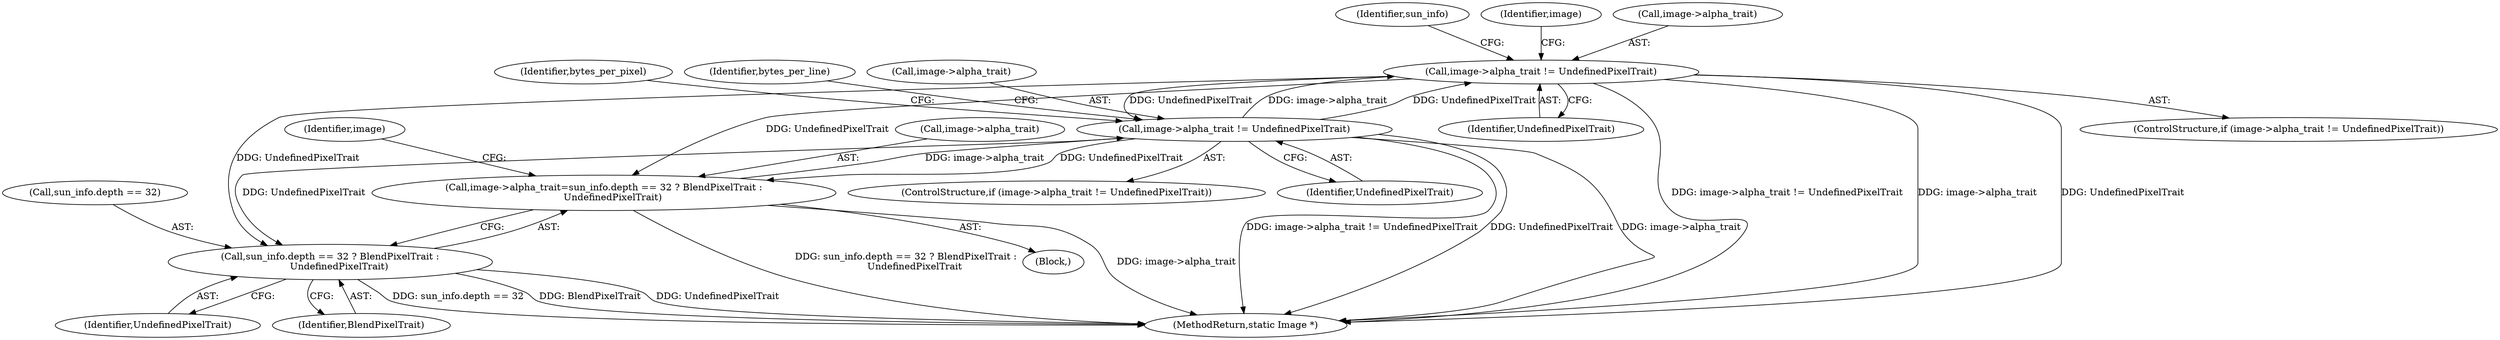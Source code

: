 digraph "0_ImageMagick_bd96074b254c6607a0f7731e59f923ad19d5a46d@pointer" {
"1001427" [label="(Call,image->alpha_trait != UndefinedPixelTrait)"];
"1001320" [label="(Call,image->alpha_trait != UndefinedPixelTrait)"];
"1000675" [label="(Call,image->alpha_trait=sun_info.depth == 32 ? BlendPixelTrait :\n      UndefinedPixelTrait)"];
"1001427" [label="(Call,image->alpha_trait != UndefinedPixelTrait)"];
"1000679" [label="(Call,sun_info.depth == 32 ? BlendPixelTrait :\n      UndefinedPixelTrait)"];
"1001320" [label="(Call,image->alpha_trait != UndefinedPixelTrait)"];
"1001319" [label="(ControlStructure,if (image->alpha_trait != UndefinedPixelTrait))"];
"1000689" [label="(Identifier,image)"];
"1000675" [label="(Call,image->alpha_trait=sun_info.depth == 32 ? BlendPixelTrait :\n      UndefinedPixelTrait)"];
"1001326" [label="(Identifier,bytes_per_pixel)"];
"1001431" [label="(Identifier,UndefinedPixelTrait)"];
"1000680" [label="(Call,sun_info.depth == 32)"];
"1001329" [label="(Identifier,bytes_per_line)"];
"1001324" [label="(Identifier,UndefinedPixelTrait)"];
"1001442" [label="(Identifier,sun_info)"];
"1001433" [label="(Identifier,image)"];
"1000209" [label="(Block,)"];
"1001427" [label="(Call,image->alpha_trait != UndefinedPixelTrait)"];
"1001321" [label="(Call,image->alpha_trait)"];
"1001428" [label="(Call,image->alpha_trait)"];
"1000679" [label="(Call,sun_info.depth == 32 ? BlendPixelTrait :\n      UndefinedPixelTrait)"];
"1000686" [label="(Identifier,UndefinedPixelTrait)"];
"1000685" [label="(Identifier,BlendPixelTrait)"];
"1001705" [label="(MethodReturn,static Image *)"];
"1000676" [label="(Call,image->alpha_trait)"];
"1001426" [label="(ControlStructure,if (image->alpha_trait != UndefinedPixelTrait))"];
"1001427" -> "1001426"  [label="AST: "];
"1001427" -> "1001431"  [label="CFG: "];
"1001428" -> "1001427"  [label="AST: "];
"1001431" -> "1001427"  [label="AST: "];
"1001433" -> "1001427"  [label="CFG: "];
"1001442" -> "1001427"  [label="CFG: "];
"1001427" -> "1001705"  [label="DDG: image->alpha_trait != UndefinedPixelTrait"];
"1001427" -> "1001705"  [label="DDG: image->alpha_trait"];
"1001427" -> "1001705"  [label="DDG: UndefinedPixelTrait"];
"1001427" -> "1000675"  [label="DDG: UndefinedPixelTrait"];
"1001427" -> "1000679"  [label="DDG: UndefinedPixelTrait"];
"1001427" -> "1001320"  [label="DDG: UndefinedPixelTrait"];
"1001320" -> "1001427"  [label="DDG: image->alpha_trait"];
"1001320" -> "1001427"  [label="DDG: UndefinedPixelTrait"];
"1001320" -> "1001319"  [label="AST: "];
"1001320" -> "1001324"  [label="CFG: "];
"1001321" -> "1001320"  [label="AST: "];
"1001324" -> "1001320"  [label="AST: "];
"1001326" -> "1001320"  [label="CFG: "];
"1001329" -> "1001320"  [label="CFG: "];
"1001320" -> "1001705"  [label="DDG: image->alpha_trait"];
"1001320" -> "1001705"  [label="DDG: image->alpha_trait != UndefinedPixelTrait"];
"1001320" -> "1001705"  [label="DDG: UndefinedPixelTrait"];
"1001320" -> "1000675"  [label="DDG: UndefinedPixelTrait"];
"1001320" -> "1000679"  [label="DDG: UndefinedPixelTrait"];
"1000675" -> "1001320"  [label="DDG: image->alpha_trait"];
"1000675" -> "1000209"  [label="AST: "];
"1000675" -> "1000679"  [label="CFG: "];
"1000676" -> "1000675"  [label="AST: "];
"1000679" -> "1000675"  [label="AST: "];
"1000689" -> "1000675"  [label="CFG: "];
"1000675" -> "1001705"  [label="DDG: image->alpha_trait"];
"1000675" -> "1001705"  [label="DDG: sun_info.depth == 32 ? BlendPixelTrait :\n      UndefinedPixelTrait"];
"1000679" -> "1000685"  [label="CFG: "];
"1000679" -> "1000686"  [label="CFG: "];
"1000680" -> "1000679"  [label="AST: "];
"1000685" -> "1000679"  [label="AST: "];
"1000686" -> "1000679"  [label="AST: "];
"1000679" -> "1001705"  [label="DDG: sun_info.depth == 32"];
"1000679" -> "1001705"  [label="DDG: BlendPixelTrait"];
"1000679" -> "1001705"  [label="DDG: UndefinedPixelTrait"];
}
